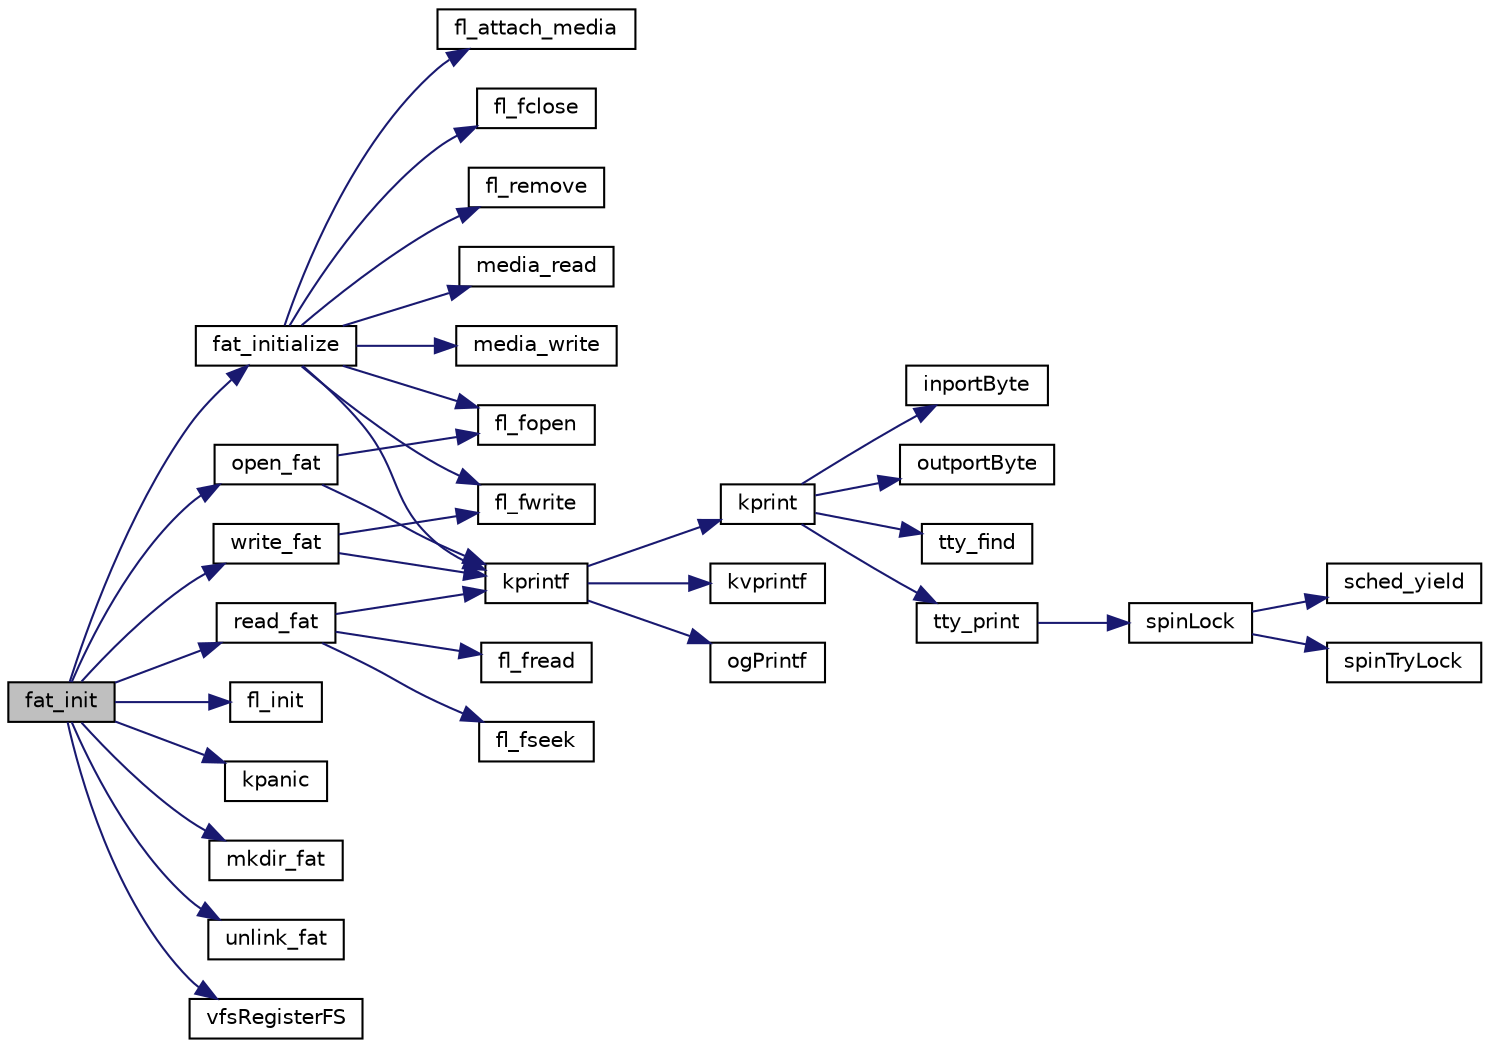 digraph "fat_init"
{
 // LATEX_PDF_SIZE
  edge [fontname="Helvetica",fontsize="10",labelfontname="Helvetica",labelfontsize="10"];
  node [fontname="Helvetica",fontsize="10",shape=record];
  rankdir="LR";
  Node1 [label="fat_init",height=0.2,width=0.4,color="black", fillcolor="grey75", style="filled", fontcolor="black",tooltip=" "];
  Node1 -> Node2 [color="midnightblue",fontsize="10",style="solid",fontname="Helvetica"];
  Node2 [label="fat_initialize",height=0.2,width=0.4,color="black", fillcolor="white", style="filled",URL="$fat_8c.html#a29aa9552ba9b567abcf938fe64d4ec95",tooltip=" "];
  Node2 -> Node3 [color="midnightblue",fontsize="10",style="solid",fontname="Helvetica"];
  Node3 [label="fl_attach_media",height=0.2,width=0.4,color="black", fillcolor="white", style="filled",URL="$fat__filelib_8c.html#af9d46bc71dd1953eb78c99d6615ade92",tooltip=" "];
  Node2 -> Node4 [color="midnightblue",fontsize="10",style="solid",fontname="Helvetica"];
  Node4 [label="fl_fclose",height=0.2,width=0.4,color="black", fillcolor="white", style="filled",URL="$fat__filelib_8c.html#aef5675bf1c0db1d3e073ea36d4cf2d3a",tooltip=" "];
  Node2 -> Node5 [color="midnightblue",fontsize="10",style="solid",fontname="Helvetica"];
  Node5 [label="fl_fopen",height=0.2,width=0.4,color="black", fillcolor="white", style="filled",URL="$fat__filelib_8c.html#a800a79c9fb283c5f5199e08b1f2ada38",tooltip=" "];
  Node2 -> Node6 [color="midnightblue",fontsize="10",style="solid",fontname="Helvetica"];
  Node6 [label="fl_fwrite",height=0.2,width=0.4,color="black", fillcolor="white", style="filled",URL="$fat__filelib_8c.html#a8349790c61beca1a9138fb28a2689607",tooltip=" "];
  Node2 -> Node7 [color="midnightblue",fontsize="10",style="solid",fontname="Helvetica"];
  Node7 [label="fl_remove",height=0.2,width=0.4,color="black", fillcolor="white", style="filled",URL="$fat__filelib_8c.html#ac3e517a9ac192e87329a62e5e8d53b2b",tooltip=" "];
  Node2 -> Node8 [color="midnightblue",fontsize="10",style="solid",fontname="Helvetica"];
  Node8 [label="kprintf",height=0.2,width=0.4,color="black", fillcolor="white", style="filled",URL="$kprintf_8h.html#a20b56810edb62a6fe59917015c30848f",tooltip=" "];
  Node8 -> Node9 [color="midnightblue",fontsize="10",style="solid",fontname="Helvetica"];
  Node9 [label="kprint",height=0.2,width=0.4,color="black", fillcolor="white", style="filled",URL="$video_8h.html#a5429378b96a24fadfd2d1f8d777eb95a",tooltip=" "];
  Node9 -> Node10 [color="midnightblue",fontsize="10",style="solid",fontname="Helvetica"];
  Node10 [label="inportByte",height=0.2,width=0.4,color="black", fillcolor="white", style="filled",URL="$io_8h.html#a77b934268de1b3ecdcf3f275413b3108",tooltip="input one byte from specified port"];
  Node9 -> Node11 [color="midnightblue",fontsize="10",style="solid",fontname="Helvetica"];
  Node11 [label="outportByte",height=0.2,width=0.4,color="black", fillcolor="white", style="filled",URL="$io_8h.html#a8acc1a06073db2e7b92ffbd00fbd0cf1",tooltip="outputut one byte to specified port"];
  Node9 -> Node12 [color="midnightblue",fontsize="10",style="solid",fontname="Helvetica"];
  Node12 [label="tty_find",height=0.2,width=0.4,color="black", fillcolor="white", style="filled",URL="$tty_8h.html#a4f96ccac7e60296ef496008d8cbed0ff",tooltip=" "];
  Node9 -> Node13 [color="midnightblue",fontsize="10",style="solid",fontname="Helvetica"];
  Node13 [label="tty_print",height=0.2,width=0.4,color="black", fillcolor="white", style="filled",URL="$tty_8h.html#ad96f57a7c113d3cfa76ee5fed6de33c0",tooltip=" "];
  Node13 -> Node14 [color="midnightblue",fontsize="10",style="solid",fontname="Helvetica"];
  Node14 [label="spinLock",height=0.2,width=0.4,color="black", fillcolor="white", style="filled",URL="$armv6_2spinlock_8c.html#a71f03d2ba55111c715b6068254847a53",tooltip=" "];
  Node14 -> Node15 [color="midnightblue",fontsize="10",style="solid",fontname="Helvetica"];
  Node15 [label="sched_yield",height=0.2,width=0.4,color="black", fillcolor="white", style="filled",URL="$armv6_2sched_8c.html#a08933fe6d593a1c78b9080359f15a0b7",tooltip=" "];
  Node14 -> Node16 [color="midnightblue",fontsize="10",style="solid",fontname="Helvetica"];
  Node16 [label="spinTryLock",height=0.2,width=0.4,color="black", fillcolor="white", style="filled",URL="$armv6_2spinlock_8c.html#a740766af5da58616f700fffab6768a78",tooltip=" "];
  Node8 -> Node17 [color="midnightblue",fontsize="10",style="solid",fontname="Helvetica"];
  Node17 [label="kvprintf",height=0.2,width=0.4,color="black", fillcolor="white", style="filled",URL="$kprintf_8c.html#a3093cdac4668a4ccffdd7f77270888b7",tooltip=" "];
  Node8 -> Node18 [color="midnightblue",fontsize="10",style="solid",fontname="Helvetica"];
  Node18 [label="ogPrintf",height=0.2,width=0.4,color="black", fillcolor="white", style="filled",URL="$kprintf_8h.html#a3b4a66bf1f6583e65660f281b6014aa1",tooltip=" "];
  Node2 -> Node19 [color="midnightblue",fontsize="10",style="solid",fontname="Helvetica"];
  Node19 [label="media_read",height=0.2,width=0.4,color="black", fillcolor="white", style="filled",URL="$fat_8c.html#ac965e81e4e0f54efcfda500850a3c2aa",tooltip=" "];
  Node2 -> Node20 [color="midnightblue",fontsize="10",style="solid",fontname="Helvetica"];
  Node20 [label="media_write",height=0.2,width=0.4,color="black", fillcolor="white", style="filled",URL="$fat_8c.html#a6840e26b7167186163560ab960cb7530",tooltip=" "];
  Node1 -> Node21 [color="midnightblue",fontsize="10",style="solid",fontname="Helvetica"];
  Node21 [label="fl_init",height=0.2,width=0.4,color="black", fillcolor="white", style="filled",URL="$fat__filelib_8c.html#ac4154a1278a172ab8e6427eb64161179",tooltip=" "];
  Node1 -> Node22 [color="midnightblue",fontsize="10",style="solid",fontname="Helvetica"];
  Node22 [label="kpanic",height=0.2,width=0.4,color="black", fillcolor="white", style="filled",URL="$armv6_2kpanic_8c.html#adb9a182aa071791a306163d50d653deb",tooltip="print panic message and halt system"];
  Node1 -> Node23 [color="midnightblue",fontsize="10",style="solid",fontname="Helvetica"];
  Node23 [label="mkdir_fat",height=0.2,width=0.4,color="black", fillcolor="white", style="filled",URL="$fat_8c.html#ab66e873ee114640f0462a7fd5826b3fe",tooltip=" "];
  Node1 -> Node24 [color="midnightblue",fontsize="10",style="solid",fontname="Helvetica"];
  Node24 [label="open_fat",height=0.2,width=0.4,color="black", fillcolor="white", style="filled",URL="$fat_8c.html#abcabf6d92d9d68a4dda0b0f8a8a803b5",tooltip=" "];
  Node24 -> Node5 [color="midnightblue",fontsize="10",style="solid",fontname="Helvetica"];
  Node24 -> Node8 [color="midnightblue",fontsize="10",style="solid",fontname="Helvetica"];
  Node1 -> Node25 [color="midnightblue",fontsize="10",style="solid",fontname="Helvetica"];
  Node25 [label="read_fat",height=0.2,width=0.4,color="black", fillcolor="white", style="filled",URL="$fat_8c.html#afe837a4cad1bab6f8b8f293cd76059a0",tooltip=" "];
  Node25 -> Node26 [color="midnightblue",fontsize="10",style="solid",fontname="Helvetica"];
  Node26 [label="fl_fread",height=0.2,width=0.4,color="black", fillcolor="white", style="filled",URL="$fat__filelib_8c.html#acfc7937a8a1f6846f762a2af33507b66",tooltip=" "];
  Node25 -> Node27 [color="midnightblue",fontsize="10",style="solid",fontname="Helvetica"];
  Node27 [label="fl_fseek",height=0.2,width=0.4,color="black", fillcolor="white", style="filled",URL="$fat__filelib_8c.html#aca40d99888beddbc51b1a484b3b95757",tooltip=" "];
  Node25 -> Node8 [color="midnightblue",fontsize="10",style="solid",fontname="Helvetica"];
  Node1 -> Node28 [color="midnightblue",fontsize="10",style="solid",fontname="Helvetica"];
  Node28 [label="unlink_fat",height=0.2,width=0.4,color="black", fillcolor="white", style="filled",URL="$fat_8c.html#ab09f570c60b6705826298d9896fd45d2",tooltip=" "];
  Node1 -> Node29 [color="midnightblue",fontsize="10",style="solid",fontname="Helvetica"];
  Node29 [label="vfsRegisterFS",height=0.2,width=0.4,color="black", fillcolor="white", style="filled",URL="$vfs_8c.html#ad8cb9693ae7b6b9fc419efc975778338",tooltip="register a file system"];
  Node1 -> Node30 [color="midnightblue",fontsize="10",style="solid",fontname="Helvetica"];
  Node30 [label="write_fat",height=0.2,width=0.4,color="black", fillcolor="white", style="filled",URL="$fat_8c.html#a22a997ae15aa6d91cf887f388ce46520",tooltip=" "];
  Node30 -> Node6 [color="midnightblue",fontsize="10",style="solid",fontname="Helvetica"];
  Node30 -> Node8 [color="midnightblue",fontsize="10",style="solid",fontname="Helvetica"];
}
